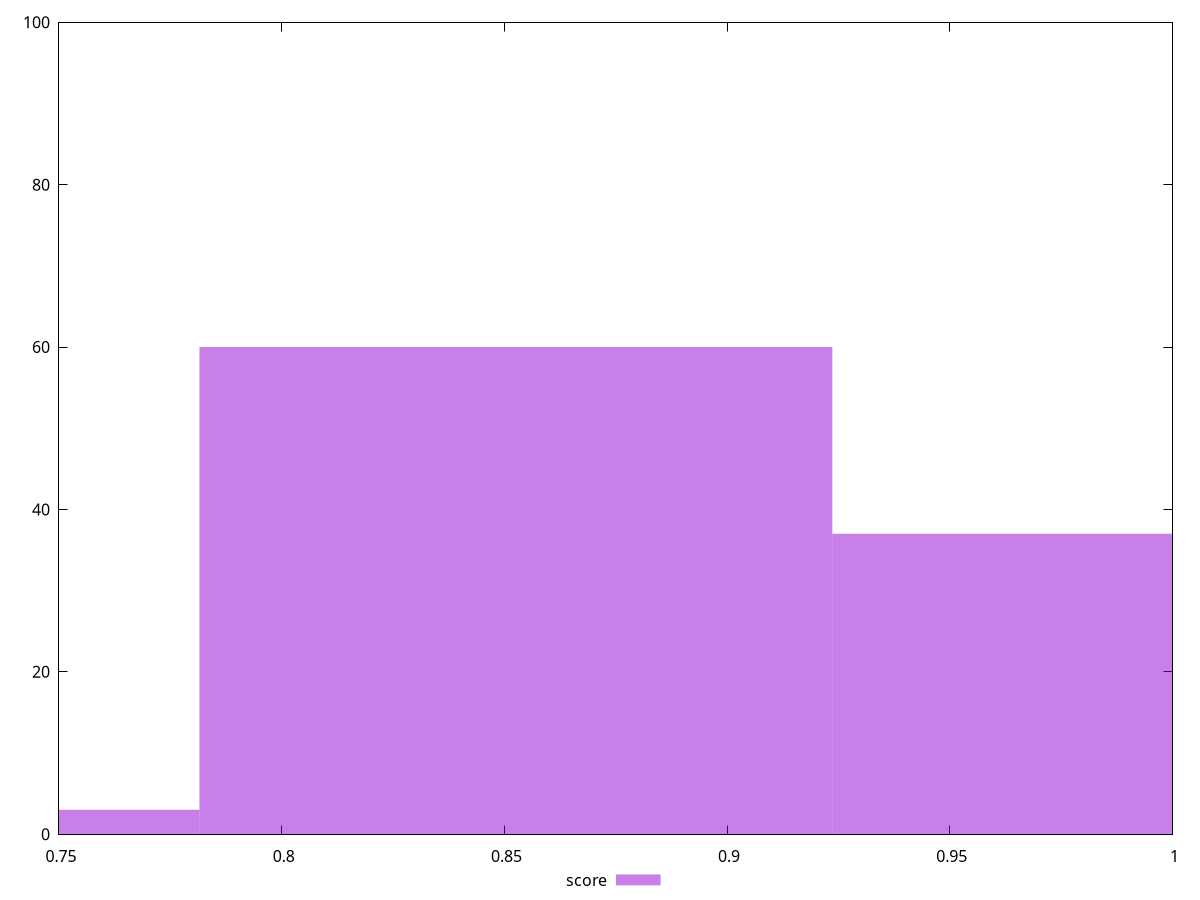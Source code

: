 reset

$score <<EOF
0.7104863468439773 3
0.9946808855815683 37
0.8525836162127728 60
EOF

set key outside below
set boxwidth 0.14209726936879546
set xrange [0.75:1]
set yrange [0:100]
set trange [0:100]
set style fill transparent solid 0.5 noborder
set terminal svg size 640, 490 enhanced background rgb 'white'
set output "report_00026_2021-02-22T21:38:55.199Z/uses-http2/samples/pages+cached/score/histogram.svg"

plot $score title "score" with boxes

reset
